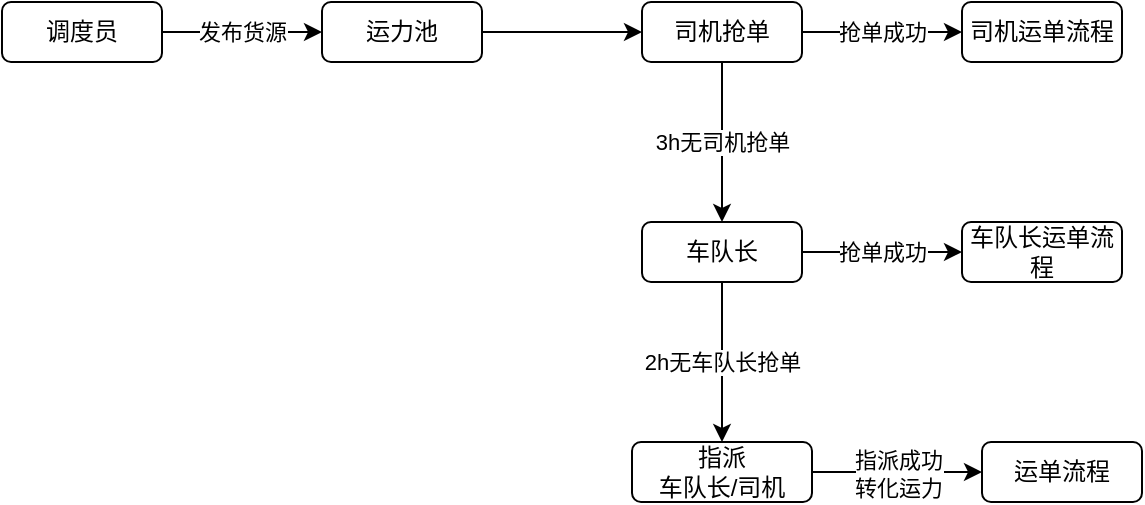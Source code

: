 <mxfile version="12.4.8" type="github">
  <diagram id="_7AeqMRRIRshXRR8U-bu" name="第 1 页">
    <mxGraphModel dx="854" dy="478" grid="1" gridSize="10" guides="1" tooltips="1" connect="1" arrows="1" fold="1" page="1" pageScale="1" pageWidth="827" pageHeight="1169" math="0" shadow="0">
      <root>
        <mxCell id="0"/>
        <mxCell id="1" parent="0"/>
        <mxCell id="9ajOE6HBub1kBlJKxHCc-3" value="发布货源" style="edgeStyle=orthogonalEdgeStyle;rounded=0;orthogonalLoop=1;jettySize=auto;html=1;" edge="1" parent="1" source="9ajOE6HBub1kBlJKxHCc-1" target="9ajOE6HBub1kBlJKxHCc-2">
          <mxGeometry relative="1" as="geometry"/>
        </mxCell>
        <mxCell id="9ajOE6HBub1kBlJKxHCc-1" value="调度员" style="rounded=1;whiteSpace=wrap;html=1;" vertex="1" parent="1">
          <mxGeometry x="40" y="50" width="80" height="30" as="geometry"/>
        </mxCell>
        <mxCell id="9ajOE6HBub1kBlJKxHCc-5" value="" style="edgeStyle=orthogonalEdgeStyle;rounded=0;orthogonalLoop=1;jettySize=auto;html=1;" edge="1" parent="1" source="9ajOE6HBub1kBlJKxHCc-2" target="9ajOE6HBub1kBlJKxHCc-4">
          <mxGeometry relative="1" as="geometry"/>
        </mxCell>
        <mxCell id="9ajOE6HBub1kBlJKxHCc-2" value="运力池" style="rounded=1;whiteSpace=wrap;html=1;" vertex="1" parent="1">
          <mxGeometry x="200" y="50" width="80" height="30" as="geometry"/>
        </mxCell>
        <mxCell id="9ajOE6HBub1kBlJKxHCc-7" value="3h无司机抢单" style="edgeStyle=orthogonalEdgeStyle;rounded=0;orthogonalLoop=1;jettySize=auto;html=1;" edge="1" parent="1" source="9ajOE6HBub1kBlJKxHCc-4" target="9ajOE6HBub1kBlJKxHCc-6">
          <mxGeometry relative="1" as="geometry"/>
        </mxCell>
        <mxCell id="9ajOE6HBub1kBlJKxHCc-9" value="抢单成功" style="edgeStyle=orthogonalEdgeStyle;rounded=0;orthogonalLoop=1;jettySize=auto;html=1;" edge="1" parent="1" source="9ajOE6HBub1kBlJKxHCc-4" target="9ajOE6HBub1kBlJKxHCc-8">
          <mxGeometry relative="1" as="geometry"/>
        </mxCell>
        <mxCell id="9ajOE6HBub1kBlJKxHCc-4" value="司机抢单" style="rounded=1;whiteSpace=wrap;html=1;" vertex="1" parent="1">
          <mxGeometry x="360" y="50" width="80" height="30" as="geometry"/>
        </mxCell>
        <mxCell id="9ajOE6HBub1kBlJKxHCc-8" value="司机运单流程" style="rounded=1;whiteSpace=wrap;html=1;" vertex="1" parent="1">
          <mxGeometry x="520" y="50" width="80" height="30" as="geometry"/>
        </mxCell>
        <mxCell id="9ajOE6HBub1kBlJKxHCc-11" value="2h无车队长抢单" style="edgeStyle=orthogonalEdgeStyle;rounded=0;orthogonalLoop=1;jettySize=auto;html=1;" edge="1" parent="1" source="9ajOE6HBub1kBlJKxHCc-6" target="9ajOE6HBub1kBlJKxHCc-10">
          <mxGeometry relative="1" as="geometry"/>
        </mxCell>
        <mxCell id="9ajOE6HBub1kBlJKxHCc-13" value="抢单成功" style="edgeStyle=orthogonalEdgeStyle;rounded=0;orthogonalLoop=1;jettySize=auto;html=1;" edge="1" parent="1" source="9ajOE6HBub1kBlJKxHCc-6" target="9ajOE6HBub1kBlJKxHCc-12">
          <mxGeometry relative="1" as="geometry"/>
        </mxCell>
        <mxCell id="9ajOE6HBub1kBlJKxHCc-6" value="车队长" style="rounded=1;whiteSpace=wrap;html=1;" vertex="1" parent="1">
          <mxGeometry x="360" y="160" width="80" height="30" as="geometry"/>
        </mxCell>
        <mxCell id="9ajOE6HBub1kBlJKxHCc-12" value="车队长运单流程" style="rounded=1;whiteSpace=wrap;html=1;" vertex="1" parent="1">
          <mxGeometry x="520" y="160" width="80" height="30" as="geometry"/>
        </mxCell>
        <mxCell id="9ajOE6HBub1kBlJKxHCc-15" value="指派成功&lt;br&gt;转化运力" style="edgeStyle=orthogonalEdgeStyle;rounded=0;orthogonalLoop=1;jettySize=auto;html=1;" edge="1" parent="1" source="9ajOE6HBub1kBlJKxHCc-10">
          <mxGeometry relative="1" as="geometry">
            <mxPoint x="530" y="285" as="targetPoint"/>
          </mxGeometry>
        </mxCell>
        <mxCell id="9ajOE6HBub1kBlJKxHCc-10" value="指派&lt;br&gt;车队长/司机" style="rounded=1;whiteSpace=wrap;html=1;" vertex="1" parent="1">
          <mxGeometry x="355" y="270" width="90" height="30" as="geometry"/>
        </mxCell>
        <mxCell id="9ajOE6HBub1kBlJKxHCc-19" value="运单流程" style="rounded=1;whiteSpace=wrap;html=1;" vertex="1" parent="1">
          <mxGeometry x="530" y="270" width="80" height="30" as="geometry"/>
        </mxCell>
      </root>
    </mxGraphModel>
  </diagram>
</mxfile>
